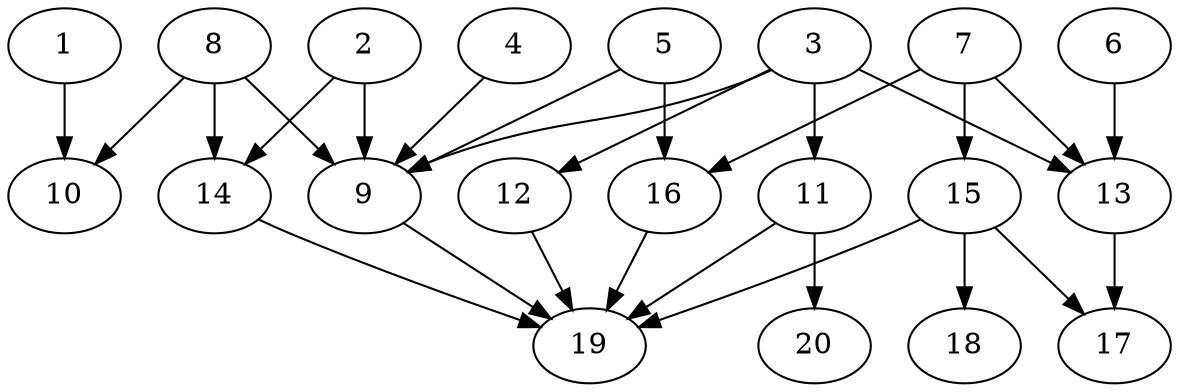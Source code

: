 // DAG automatically generated by daggen at Tue Jul 23 14:28:59 2019
// ./daggen --dot -n 20 --ccr 0.3 --fat 0.6 --regular 0.5 --density 0.7 --mindata 5242880 --maxdata 52428800 
digraph G {
  1 [size="78731947", alpha="0.17", expect_size="23619584"] 
  1 -> 10 [size ="23619584"]
  2 [size="34310827", alpha="0.03", expect_size="10293248"] 
  2 -> 9 [size ="10293248"]
  2 -> 14 [size ="10293248"]
  3 [size="84606293", alpha="0.18", expect_size="25381888"] 
  3 -> 9 [size ="25381888"]
  3 -> 11 [size ="25381888"]
  3 -> 12 [size ="25381888"]
  3 -> 13 [size ="25381888"]
  4 [size="94597120", alpha="0.06", expect_size="28379136"] 
  4 -> 9 [size ="28379136"]
  5 [size="32791893", alpha="0.16", expect_size="9837568"] 
  5 -> 9 [size ="9837568"]
  5 -> 16 [size ="9837568"]
  6 [size="168922453", alpha="0.02", expect_size="50676736"] 
  6 -> 13 [size ="50676736"]
  7 [size="58490880", alpha="0.15", expect_size="17547264"] 
  7 -> 13 [size ="17547264"]
  7 -> 15 [size ="17547264"]
  7 -> 16 [size ="17547264"]
  8 [size="130966187", alpha="0.13", expect_size="39289856"] 
  8 -> 9 [size ="39289856"]
  8 -> 10 [size ="39289856"]
  8 -> 14 [size ="39289856"]
  9 [size="167198720", alpha="0.03", expect_size="50159616"] 
  9 -> 19 [size ="50159616"]
  10 [size="41560747", alpha="0.20", expect_size="12468224"] 
  11 [size="158047573", alpha="0.01", expect_size="47414272"] 
  11 -> 19 [size ="47414272"]
  11 -> 20 [size ="47414272"]
  12 [size="131788800", alpha="0.14", expect_size="39536640"] 
  12 -> 19 [size ="39536640"]
  13 [size="153784320", alpha="0.20", expect_size="46135296"] 
  13 -> 17 [size ="46135296"]
  14 [size="140858027", alpha="0.20", expect_size="42257408"] 
  14 -> 19 [size ="42257408"]
  15 [size="27944960", alpha="0.15", expect_size="8383488"] 
  15 -> 17 [size ="8383488"]
  15 -> 18 [size ="8383488"]
  15 -> 19 [size ="8383488"]
  16 [size="154443093", alpha="0.01", expect_size="46332928"] 
  16 -> 19 [size ="46332928"]
  17 [size="170857813", alpha="0.06", expect_size="51257344"] 
  18 [size="133918720", alpha="0.06", expect_size="40175616"] 
  19 [size="81158827", alpha="0.16", expect_size="24347648"] 
  20 [size="101406720", alpha="0.05", expect_size="30422016"] 
}
